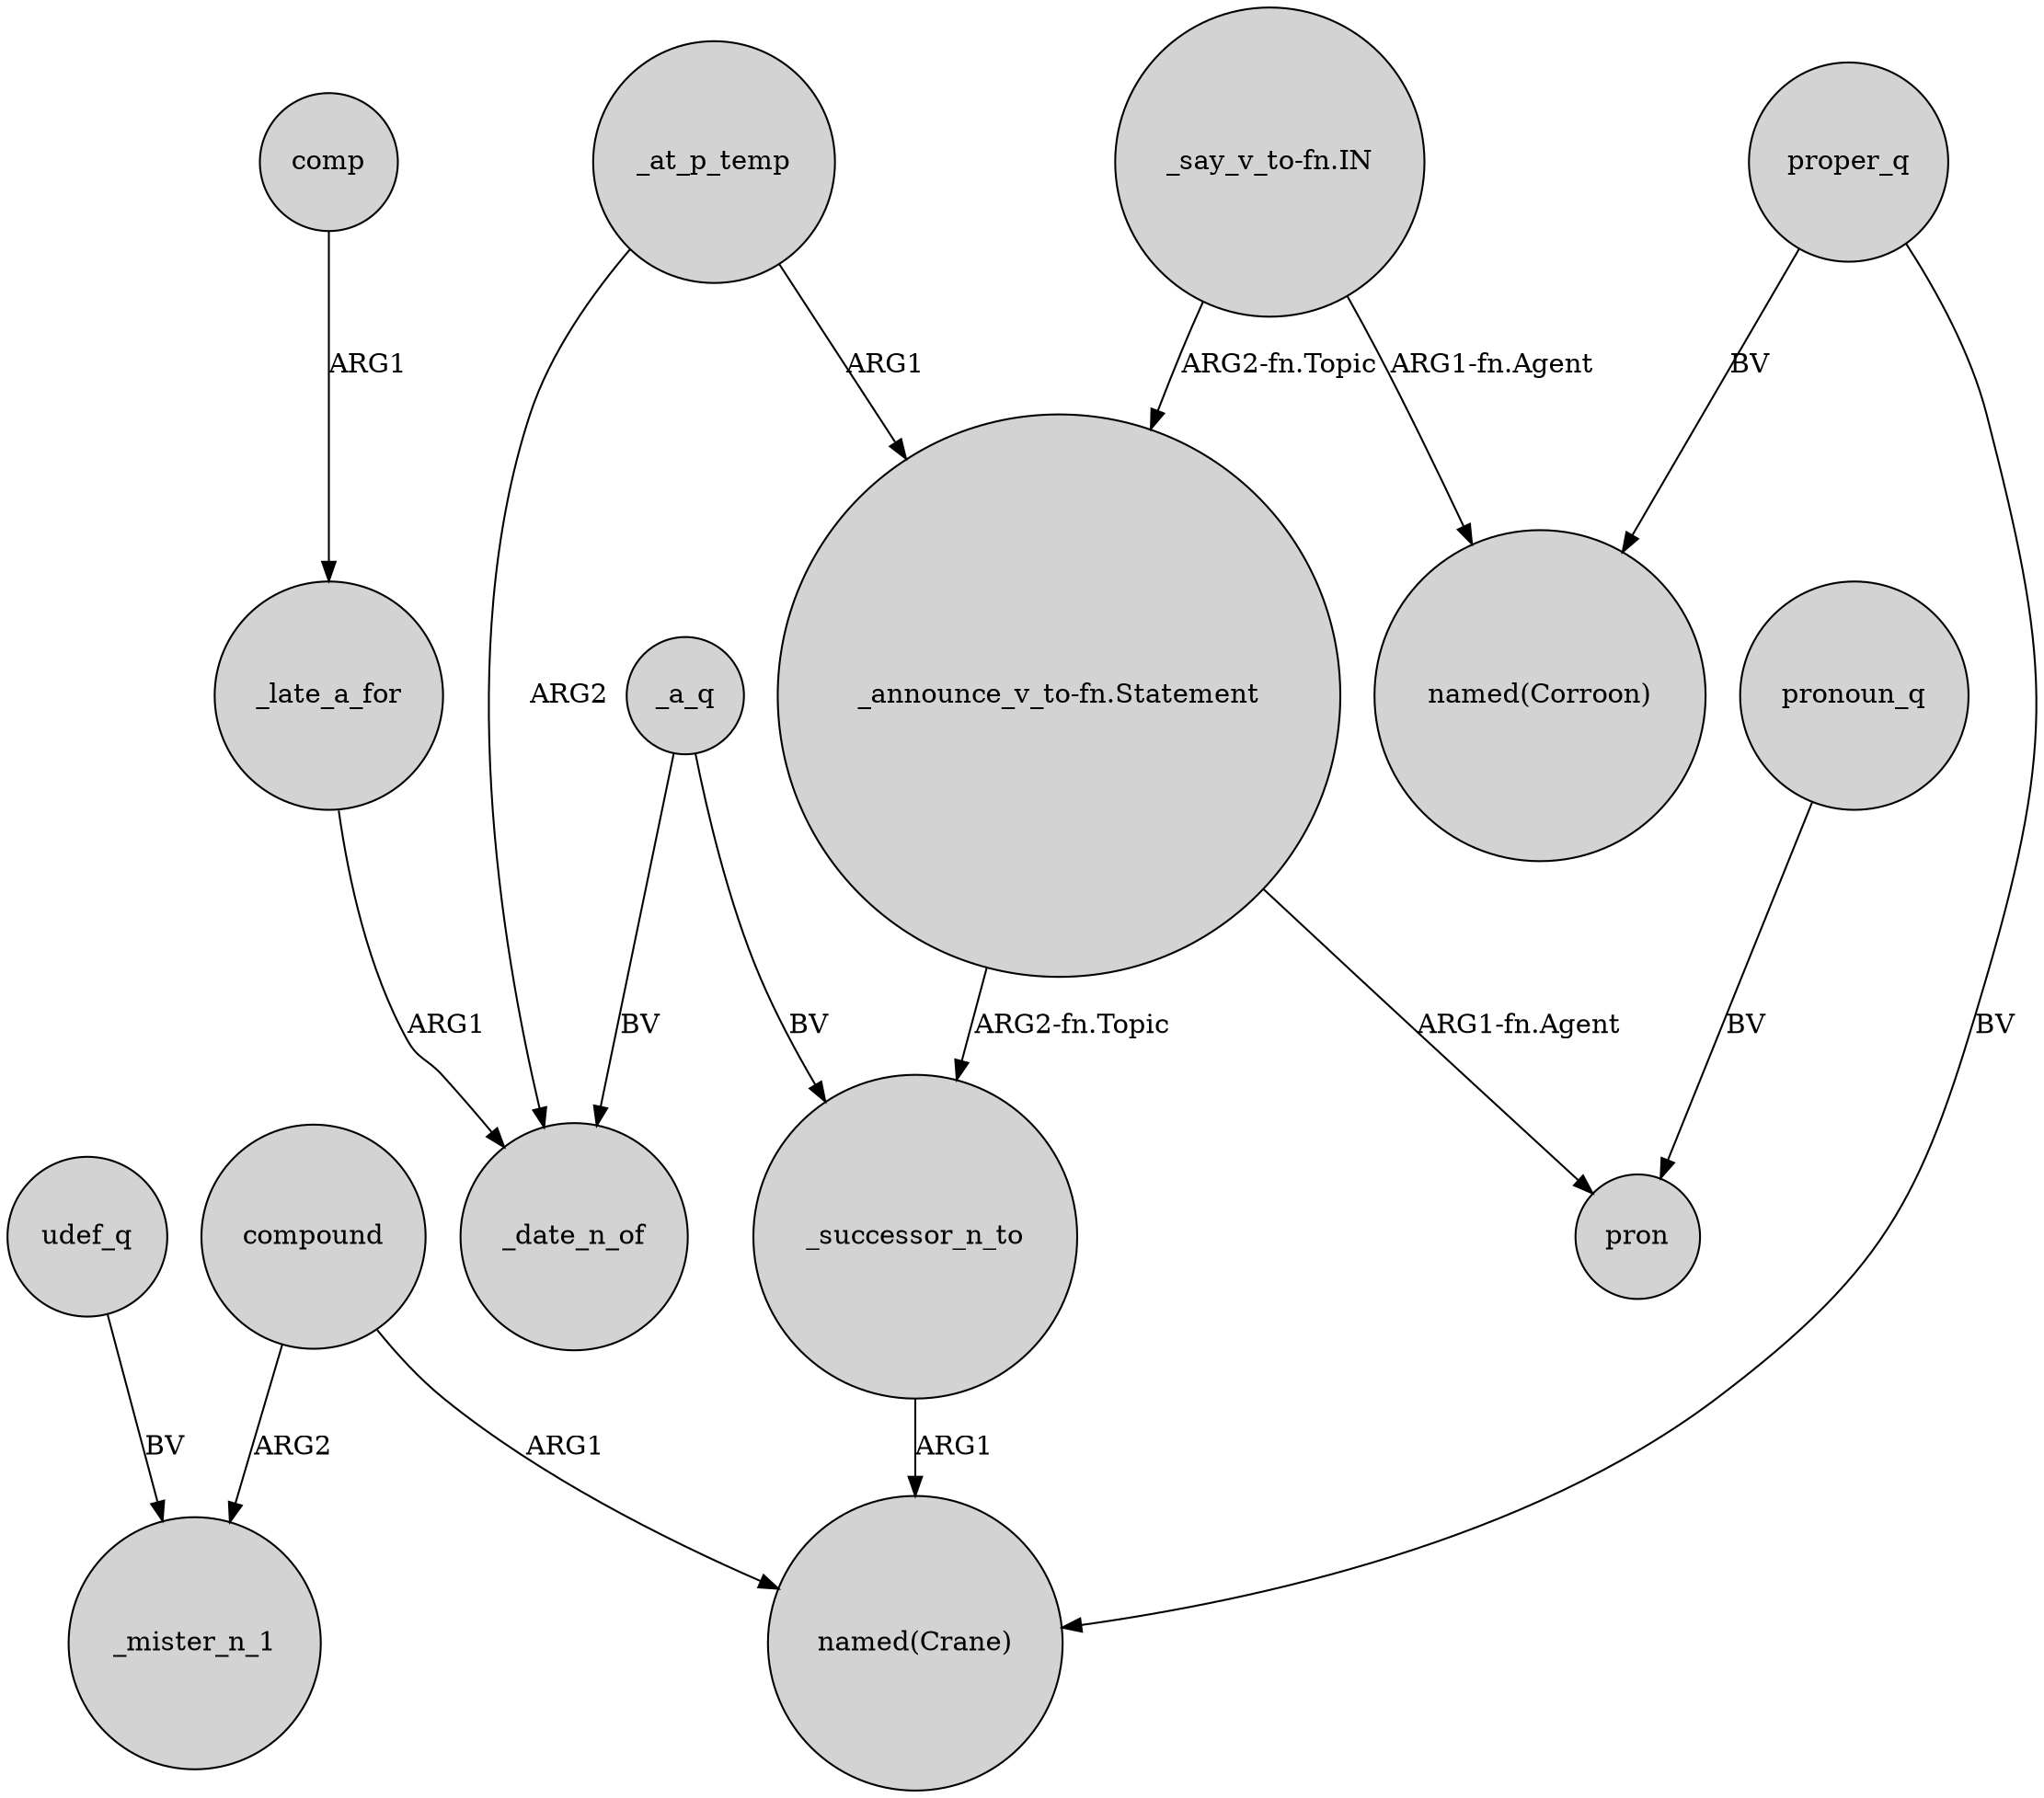 digraph {
	node [shape=circle style=filled]
	udef_q -> _mister_n_1 [label=BV]
	_at_p_temp -> "_announce_v_to-fn.Statement" [label=ARG1]
	_a_q -> _date_n_of [label=BV]
	"_say_v_to-fn.IN" -> "_announce_v_to-fn.Statement" [label="ARG2-fn.Topic"]
	"_announce_v_to-fn.Statement" -> pron [label="ARG1-fn.Agent"]
	"_announce_v_to-fn.Statement" -> _successor_n_to [label="ARG2-fn.Topic"]
	comp -> _late_a_for [label=ARG1]
	_a_q -> _successor_n_to [label=BV]
	compound -> "named(Crane)" [label=ARG1]
	proper_q -> "named(Crane)" [label=BV]
	compound -> _mister_n_1 [label=ARG2]
	_at_p_temp -> _date_n_of [label=ARG2]
	proper_q -> "named(Corroon)" [label=BV]
	_late_a_for -> _date_n_of [label=ARG1]
	"_say_v_to-fn.IN" -> "named(Corroon)" [label="ARG1-fn.Agent"]
	_successor_n_to -> "named(Crane)" [label=ARG1]
	pronoun_q -> pron [label=BV]
}
